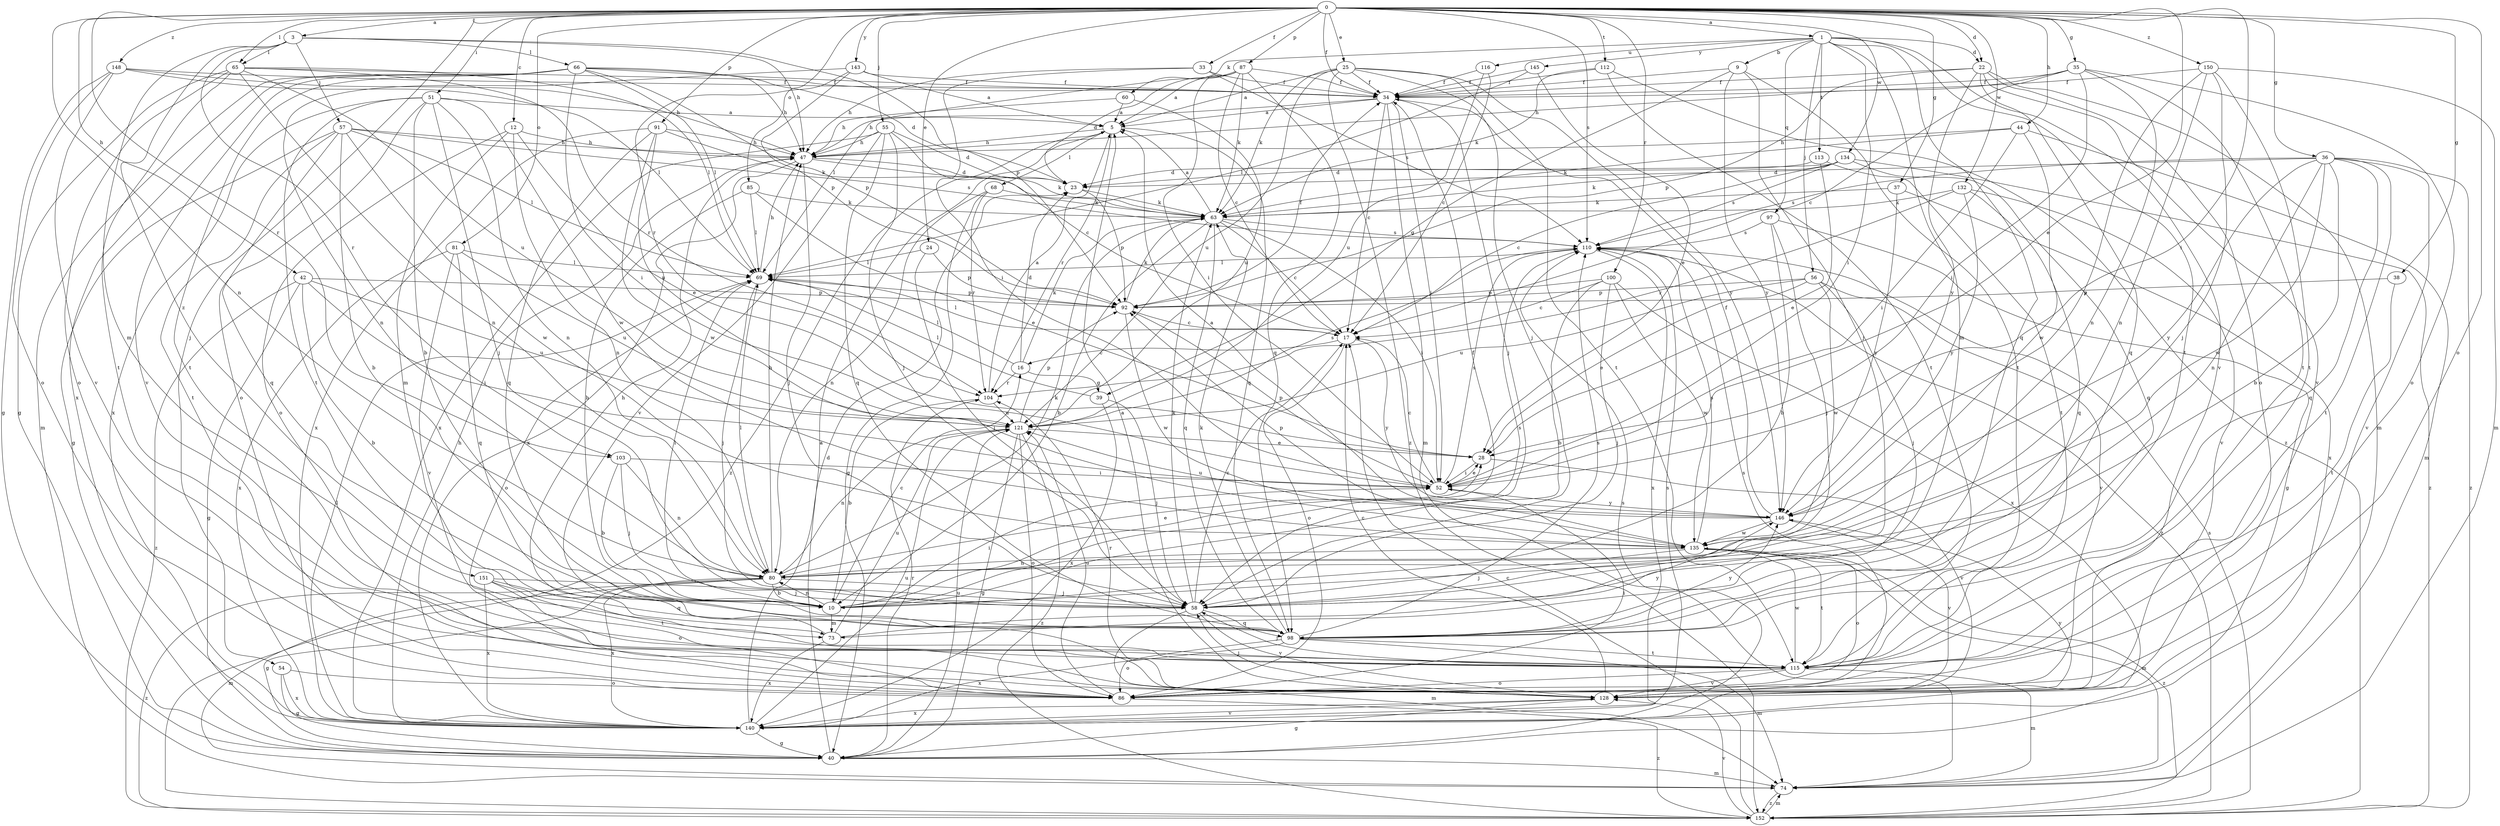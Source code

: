 strict digraph  {
0;
1;
3;
5;
9;
10;
12;
16;
17;
22;
23;
24;
25;
28;
33;
34;
35;
36;
37;
38;
39;
40;
42;
44;
47;
51;
52;
54;
55;
56;
57;
58;
60;
63;
65;
66;
68;
69;
73;
74;
80;
81;
85;
86;
87;
91;
92;
97;
98;
100;
103;
104;
110;
112;
113;
115;
116;
121;
128;
132;
134;
135;
140;
143;
145;
146;
148;
150;
151;
152;
0 -> 1  [label=a];
0 -> 3  [label=a];
0 -> 12  [label=c];
0 -> 22  [label=d];
0 -> 24  [label=e];
0 -> 25  [label=e];
0 -> 28  [label=e];
0 -> 33  [label=f];
0 -> 34  [label=f];
0 -> 35  [label=g];
0 -> 36  [label=g];
0 -> 37  [label=g];
0 -> 38  [label=g];
0 -> 42  [label=h];
0 -> 44  [label=h];
0 -> 51  [label=i];
0 -> 52  [label=i];
0 -> 54  [label=j];
0 -> 55  [label=j];
0 -> 65  [label=l];
0 -> 80  [label=n];
0 -> 81  [label=o];
0 -> 85  [label=o];
0 -> 86  [label=o];
0 -> 87  [label=p];
0 -> 91  [label=p];
0 -> 100  [label=r];
0 -> 103  [label=r];
0 -> 110  [label=s];
0 -> 112  [label=t];
0 -> 132  [label=w];
0 -> 134  [label=w];
0 -> 143  [label=y];
0 -> 148  [label=z];
0 -> 150  [label=z];
1 -> 9  [label=b];
1 -> 22  [label=d];
1 -> 52  [label=i];
1 -> 56  [label=j];
1 -> 60  [label=k];
1 -> 73  [label=m];
1 -> 97  [label=q];
1 -> 98  [label=q];
1 -> 113  [label=t];
1 -> 115  [label=t];
1 -> 116  [label=u];
1 -> 128  [label=v];
1 -> 145  [label=y];
3 -> 47  [label=h];
3 -> 57  [label=j];
3 -> 65  [label=l];
3 -> 66  [label=l];
3 -> 73  [label=m];
3 -> 92  [label=p];
3 -> 103  [label=r];
3 -> 151  [label=z];
5 -> 47  [label=h];
5 -> 68  [label=l];
5 -> 98  [label=q];
5 -> 104  [label=r];
5 -> 152  [label=z];
9 -> 34  [label=f];
9 -> 39  [label=g];
9 -> 58  [label=j];
9 -> 115  [label=t];
9 -> 146  [label=y];
10 -> 16  [label=c];
10 -> 34  [label=f];
10 -> 52  [label=i];
10 -> 69  [label=l];
10 -> 73  [label=m];
10 -> 80  [label=n];
10 -> 110  [label=s];
12 -> 28  [label=e];
12 -> 47  [label=h];
12 -> 73  [label=m];
12 -> 80  [label=n];
12 -> 86  [label=o];
16 -> 23  [label=d];
16 -> 39  [label=g];
16 -> 63  [label=k];
16 -> 69  [label=l];
16 -> 104  [label=r];
17 -> 16  [label=c];
17 -> 69  [label=l];
17 -> 86  [label=o];
17 -> 146  [label=y];
22 -> 34  [label=f];
22 -> 74  [label=m];
22 -> 86  [label=o];
22 -> 92  [label=p];
22 -> 98  [label=q];
22 -> 128  [label=v];
22 -> 146  [label=y];
23 -> 63  [label=k];
23 -> 92  [label=p];
24 -> 58  [label=j];
24 -> 69  [label=l];
24 -> 92  [label=p];
25 -> 5  [label=a];
25 -> 34  [label=f];
25 -> 58  [label=j];
25 -> 63  [label=k];
25 -> 115  [label=t];
25 -> 121  [label=u];
25 -> 146  [label=y];
25 -> 152  [label=z];
28 -> 52  [label=i];
28 -> 128  [label=v];
33 -> 34  [label=f];
33 -> 47  [label=h];
33 -> 52  [label=i];
33 -> 110  [label=s];
34 -> 5  [label=a];
34 -> 17  [label=c];
34 -> 47  [label=h];
34 -> 52  [label=i];
34 -> 58  [label=j];
34 -> 74  [label=m];
35 -> 17  [label=c];
35 -> 34  [label=f];
35 -> 47  [label=h];
35 -> 52  [label=i];
35 -> 80  [label=n];
35 -> 86  [label=o];
35 -> 115  [label=t];
36 -> 10  [label=b];
36 -> 23  [label=d];
36 -> 80  [label=n];
36 -> 98  [label=q];
36 -> 110  [label=s];
36 -> 115  [label=t];
36 -> 128  [label=v];
36 -> 135  [label=w];
36 -> 146  [label=y];
36 -> 152  [label=z];
37 -> 63  [label=k];
37 -> 140  [label=x];
37 -> 146  [label=y];
38 -> 92  [label=p];
38 -> 115  [label=t];
39 -> 58  [label=j];
39 -> 69  [label=l];
39 -> 140  [label=x];
40 -> 5  [label=a];
40 -> 74  [label=m];
40 -> 104  [label=r];
40 -> 110  [label=s];
40 -> 121  [label=u];
42 -> 10  [label=b];
42 -> 40  [label=g];
42 -> 52  [label=i];
42 -> 92  [label=p];
42 -> 121  [label=u];
42 -> 152  [label=z];
44 -> 47  [label=h];
44 -> 52  [label=i];
44 -> 63  [label=k];
44 -> 74  [label=m];
44 -> 135  [label=w];
47 -> 23  [label=d];
47 -> 58  [label=j];
47 -> 63  [label=k];
47 -> 140  [label=x];
51 -> 5  [label=a];
51 -> 10  [label=b];
51 -> 58  [label=j];
51 -> 80  [label=n];
51 -> 86  [label=o];
51 -> 115  [label=t];
51 -> 135  [label=w];
51 -> 140  [label=x];
52 -> 17  [label=c];
52 -> 28  [label=e];
52 -> 92  [label=p];
52 -> 110  [label=s];
52 -> 146  [label=y];
54 -> 40  [label=g];
54 -> 86  [label=o];
54 -> 140  [label=x];
55 -> 17  [label=c];
55 -> 23  [label=d];
55 -> 47  [label=h];
55 -> 58  [label=j];
55 -> 98  [label=q];
55 -> 128  [label=v];
55 -> 140  [label=x];
56 -> 28  [label=e];
56 -> 58  [label=j];
56 -> 92  [label=p];
56 -> 121  [label=u];
56 -> 128  [label=v];
56 -> 135  [label=w];
57 -> 10  [label=b];
57 -> 40  [label=g];
57 -> 47  [label=h];
57 -> 69  [label=l];
57 -> 98  [label=q];
57 -> 110  [label=s];
57 -> 115  [label=t];
57 -> 135  [label=w];
58 -> 17  [label=c];
58 -> 63  [label=k];
58 -> 74  [label=m];
58 -> 98  [label=q];
58 -> 128  [label=v];
60 -> 5  [label=a];
60 -> 47  [label=h];
60 -> 121  [label=u];
63 -> 5  [label=a];
63 -> 10  [label=b];
63 -> 17  [label=c];
63 -> 52  [label=i];
63 -> 98  [label=q];
63 -> 110  [label=s];
65 -> 34  [label=f];
65 -> 40  [label=g];
65 -> 69  [label=l];
65 -> 80  [label=n];
65 -> 86  [label=o];
65 -> 104  [label=r];
65 -> 115  [label=t];
65 -> 121  [label=u];
66 -> 23  [label=d];
66 -> 34  [label=f];
66 -> 47  [label=h];
66 -> 52  [label=i];
66 -> 69  [label=l];
66 -> 74  [label=m];
66 -> 92  [label=p];
66 -> 115  [label=t];
66 -> 128  [label=v];
66 -> 140  [label=x];
68 -> 40  [label=g];
68 -> 63  [label=k];
68 -> 80  [label=n];
68 -> 104  [label=r];
69 -> 47  [label=h];
69 -> 58  [label=j];
69 -> 86  [label=o];
69 -> 92  [label=p];
73 -> 47  [label=h];
73 -> 121  [label=u];
73 -> 140  [label=x];
73 -> 146  [label=y];
74 -> 152  [label=z];
80 -> 10  [label=b];
80 -> 28  [label=e];
80 -> 40  [label=g];
80 -> 47  [label=h];
80 -> 58  [label=j];
80 -> 63  [label=k];
80 -> 69  [label=l];
80 -> 74  [label=m];
80 -> 140  [label=x];
80 -> 152  [label=z];
81 -> 69  [label=l];
81 -> 98  [label=q];
81 -> 121  [label=u];
81 -> 128  [label=v];
81 -> 140  [label=x];
85 -> 10  [label=b];
85 -> 28  [label=e];
85 -> 63  [label=k];
85 -> 69  [label=l];
86 -> 52  [label=i];
86 -> 110  [label=s];
86 -> 121  [label=u];
86 -> 152  [label=z];
87 -> 5  [label=a];
87 -> 17  [label=c];
87 -> 23  [label=d];
87 -> 34  [label=f];
87 -> 52  [label=i];
87 -> 63  [label=k];
87 -> 69  [label=l];
87 -> 98  [label=q];
91 -> 47  [label=h];
91 -> 63  [label=k];
91 -> 98  [label=q];
91 -> 121  [label=u];
91 -> 135  [label=w];
91 -> 140  [label=x];
92 -> 17  [label=c];
92 -> 34  [label=f];
92 -> 63  [label=k];
92 -> 135  [label=w];
97 -> 10  [label=b];
97 -> 40  [label=g];
97 -> 58  [label=j];
97 -> 110  [label=s];
98 -> 63  [label=k];
98 -> 74  [label=m];
98 -> 86  [label=o];
98 -> 110  [label=s];
98 -> 115  [label=t];
98 -> 140  [label=x];
98 -> 146  [label=y];
100 -> 10  [label=b];
100 -> 17  [label=c];
100 -> 58  [label=j];
100 -> 92  [label=p];
100 -> 135  [label=w];
100 -> 140  [label=x];
103 -> 10  [label=b];
103 -> 52  [label=i];
103 -> 58  [label=j];
103 -> 80  [label=n];
104 -> 5  [label=a];
104 -> 10  [label=b];
104 -> 121  [label=u];
110 -> 69  [label=l];
110 -> 140  [label=x];
110 -> 152  [label=z];
112 -> 34  [label=f];
112 -> 63  [label=k];
112 -> 115  [label=t];
112 -> 152  [label=z];
113 -> 23  [label=d];
113 -> 28  [label=e];
113 -> 115  [label=t];
115 -> 58  [label=j];
115 -> 74  [label=m];
115 -> 86  [label=o];
115 -> 128  [label=v];
115 -> 135  [label=w];
116 -> 17  [label=c];
116 -> 34  [label=f];
116 -> 121  [label=u];
121 -> 28  [label=e];
121 -> 40  [label=g];
121 -> 80  [label=n];
121 -> 86  [label=o];
121 -> 92  [label=p];
121 -> 110  [label=s];
121 -> 152  [label=z];
128 -> 5  [label=a];
128 -> 17  [label=c];
128 -> 40  [label=g];
128 -> 58  [label=j];
128 -> 104  [label=r];
128 -> 140  [label=x];
132 -> 63  [label=k];
132 -> 98  [label=q];
132 -> 104  [label=r];
132 -> 128  [label=v];
132 -> 146  [label=y];
134 -> 17  [label=c];
134 -> 23  [label=d];
134 -> 63  [label=k];
134 -> 98  [label=q];
134 -> 110  [label=s];
134 -> 152  [label=z];
135 -> 58  [label=j];
135 -> 74  [label=m];
135 -> 80  [label=n];
135 -> 86  [label=o];
135 -> 92  [label=p];
135 -> 110  [label=s];
135 -> 115  [label=t];
135 -> 152  [label=z];
140 -> 23  [label=d];
140 -> 40  [label=g];
140 -> 47  [label=h];
140 -> 69  [label=l];
140 -> 110  [label=s];
140 -> 121  [label=u];
140 -> 128  [label=v];
140 -> 146  [label=y];
143 -> 5  [label=a];
143 -> 34  [label=f];
143 -> 80  [label=n];
143 -> 92  [label=p];
143 -> 104  [label=r];
145 -> 28  [label=e];
145 -> 34  [label=f];
145 -> 69  [label=l];
146 -> 5  [label=a];
146 -> 34  [label=f];
146 -> 121  [label=u];
146 -> 128  [label=v];
146 -> 135  [label=w];
148 -> 34  [label=f];
148 -> 40  [label=g];
148 -> 47  [label=h];
148 -> 69  [label=l];
148 -> 86  [label=o];
148 -> 128  [label=v];
150 -> 34  [label=f];
150 -> 58  [label=j];
150 -> 74  [label=m];
150 -> 80  [label=n];
150 -> 115  [label=t];
150 -> 146  [label=y];
151 -> 58  [label=j];
151 -> 86  [label=o];
151 -> 98  [label=q];
151 -> 115  [label=t];
151 -> 140  [label=x];
152 -> 17  [label=c];
152 -> 74  [label=m];
152 -> 110  [label=s];
152 -> 128  [label=v];
}
